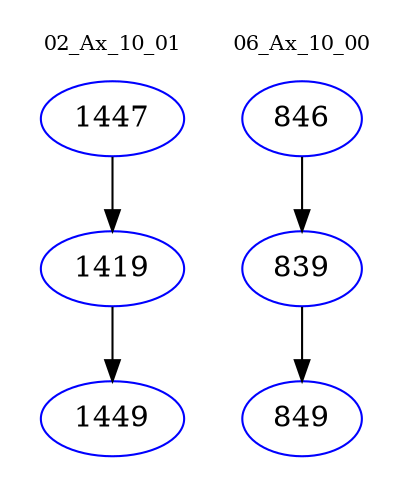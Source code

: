 digraph{
subgraph cluster_0 {
color = white
label = "02_Ax_10_01";
fontsize=10;
T0_1447 [label="1447", color="blue"]
T0_1447 -> T0_1419 [color="black"]
T0_1419 [label="1419", color="blue"]
T0_1419 -> T0_1449 [color="black"]
T0_1449 [label="1449", color="blue"]
}
subgraph cluster_1 {
color = white
label = "06_Ax_10_00";
fontsize=10;
T1_846 [label="846", color="blue"]
T1_846 -> T1_839 [color="black"]
T1_839 [label="839", color="blue"]
T1_839 -> T1_849 [color="black"]
T1_849 [label="849", color="blue"]
}
}
